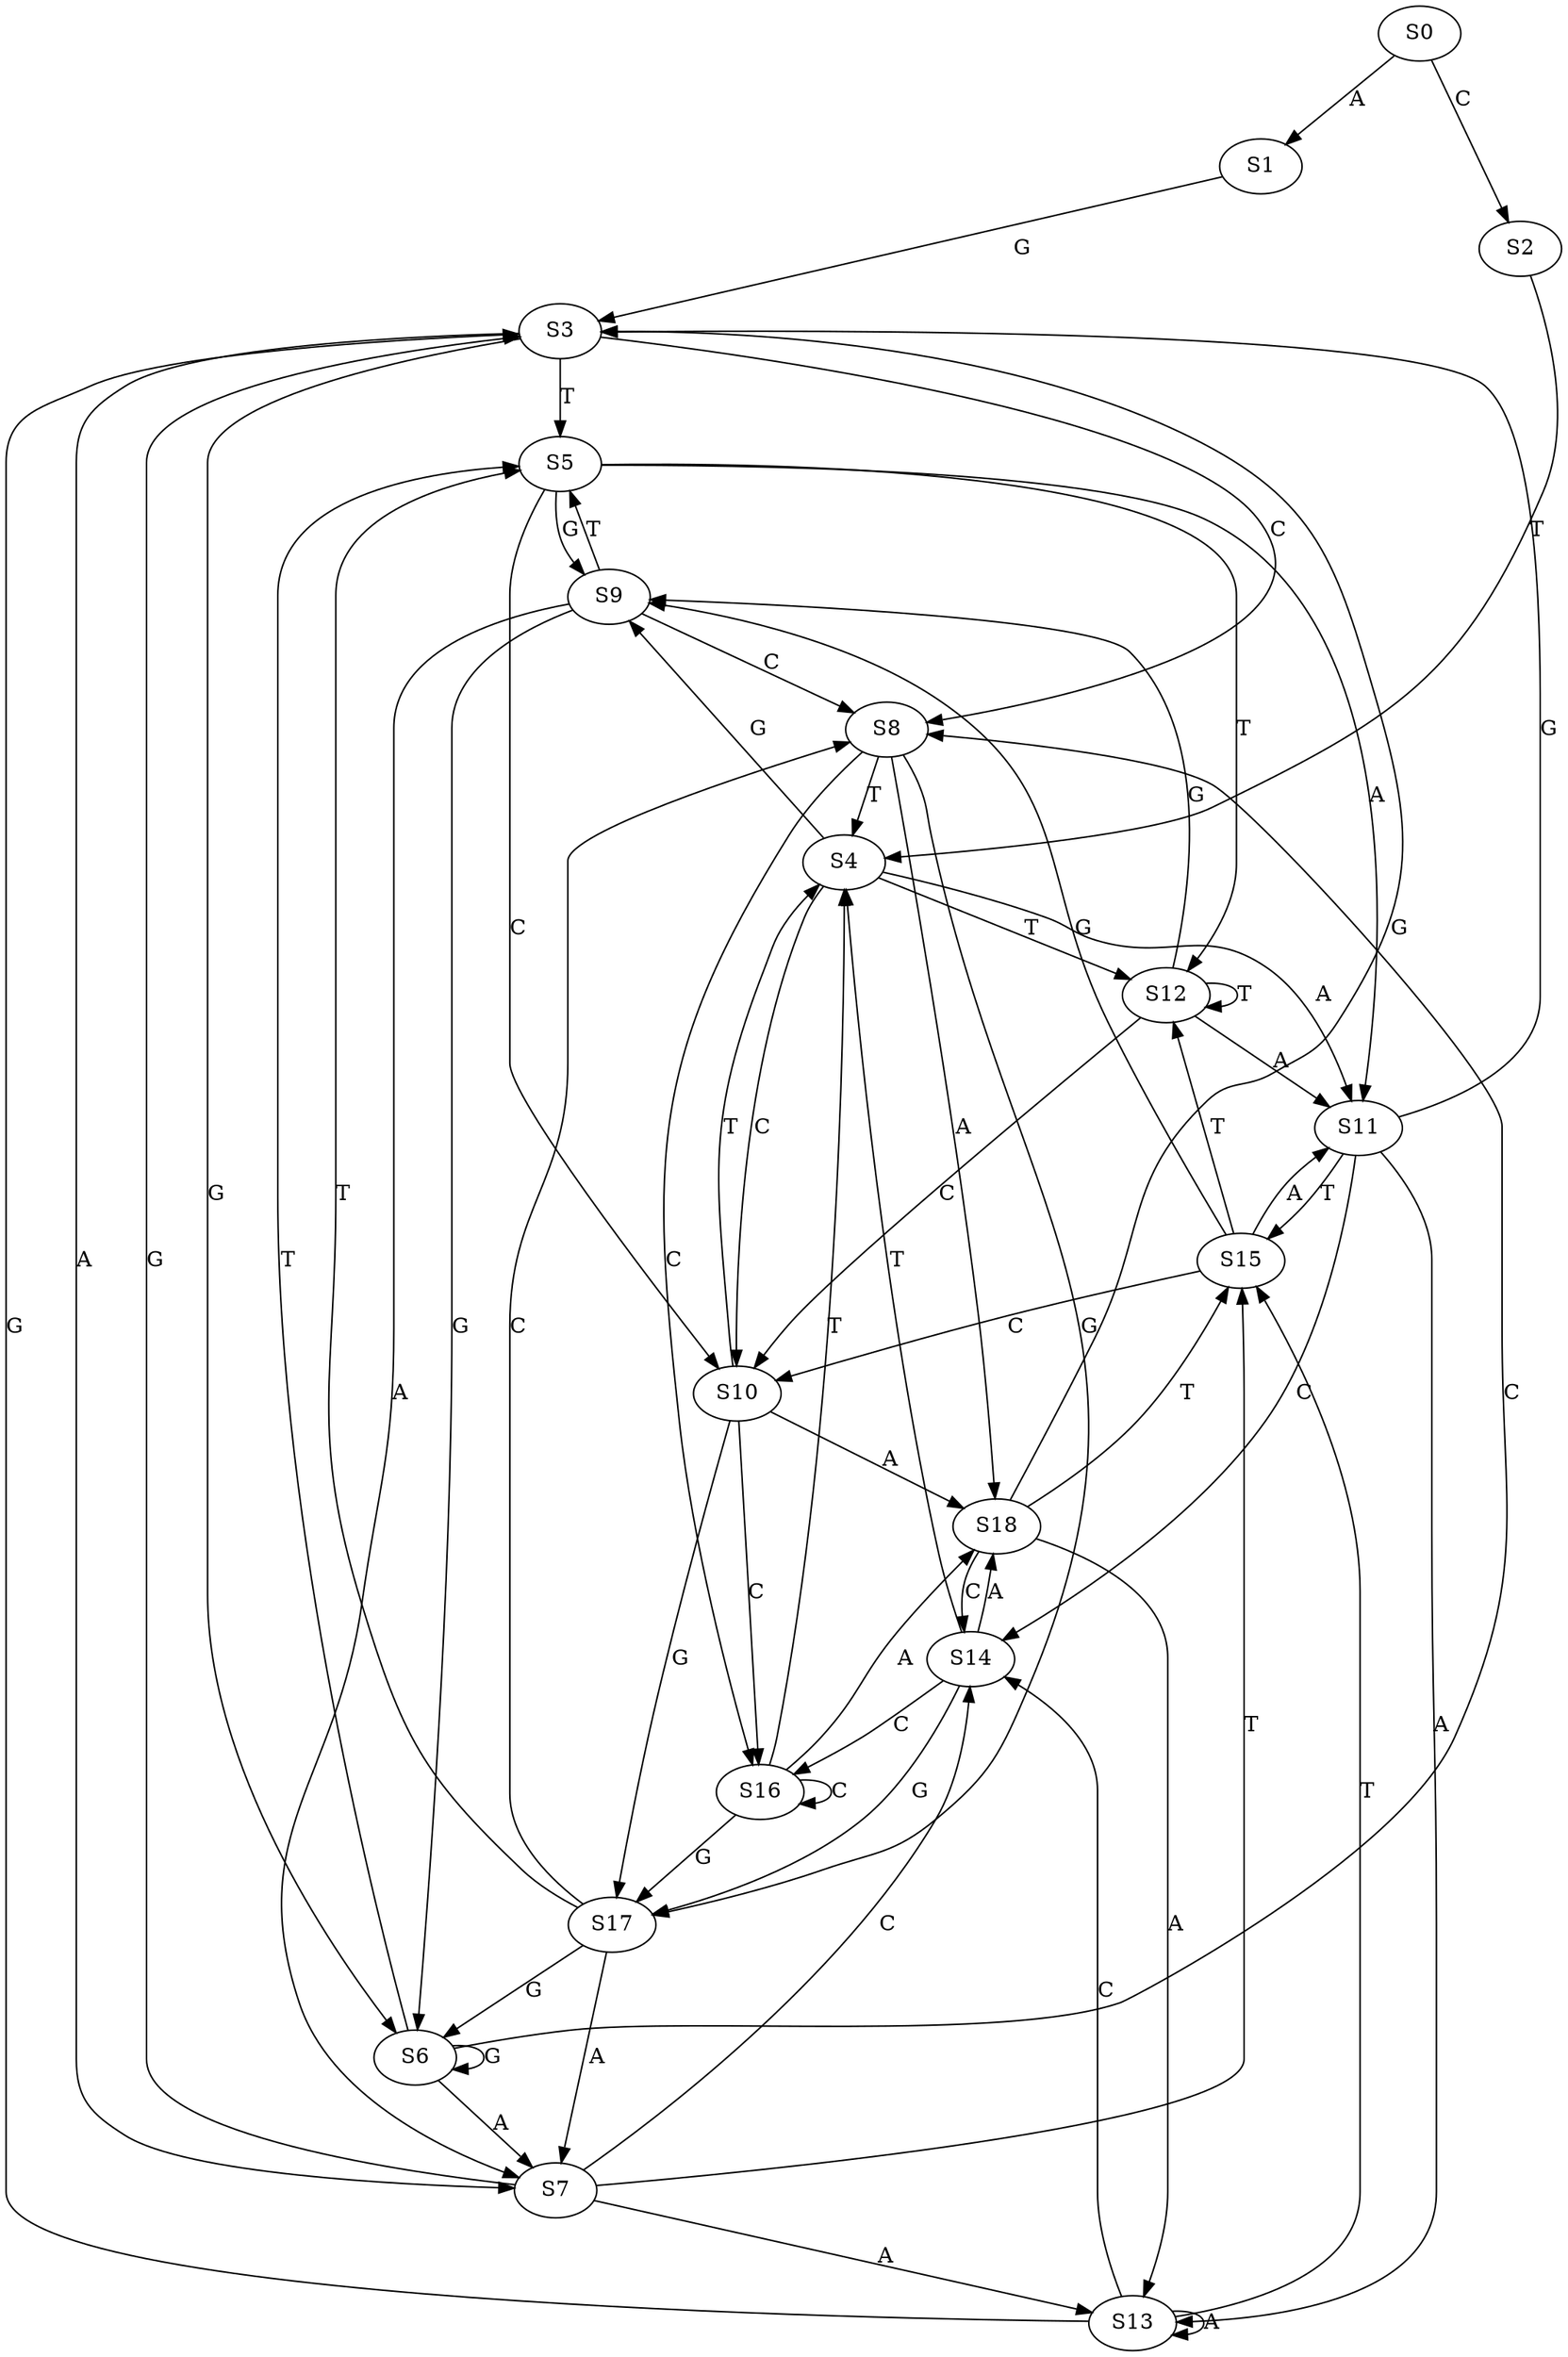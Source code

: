 strict digraph  {
	S0 -> S1 [ label = A ];
	S0 -> S2 [ label = C ];
	S1 -> S3 [ label = G ];
	S2 -> S4 [ label = T ];
	S3 -> S5 [ label = T ];
	S3 -> S6 [ label = G ];
	S3 -> S7 [ label = A ];
	S3 -> S8 [ label = C ];
	S4 -> S9 [ label = G ];
	S4 -> S10 [ label = C ];
	S4 -> S11 [ label = A ];
	S4 -> S12 [ label = T ];
	S5 -> S11 [ label = A ];
	S5 -> S10 [ label = C ];
	S5 -> S9 [ label = G ];
	S5 -> S12 [ label = T ];
	S6 -> S7 [ label = A ];
	S6 -> S5 [ label = T ];
	S6 -> S6 [ label = G ];
	S6 -> S8 [ label = C ];
	S7 -> S3 [ label = G ];
	S7 -> S13 [ label = A ];
	S7 -> S14 [ label = C ];
	S7 -> S15 [ label = T ];
	S8 -> S16 [ label = C ];
	S8 -> S4 [ label = T ];
	S8 -> S17 [ label = G ];
	S8 -> S18 [ label = A ];
	S9 -> S7 [ label = A ];
	S9 -> S5 [ label = T ];
	S9 -> S8 [ label = C ];
	S9 -> S6 [ label = G ];
	S10 -> S4 [ label = T ];
	S10 -> S17 [ label = G ];
	S10 -> S16 [ label = C ];
	S10 -> S18 [ label = A ];
	S11 -> S3 [ label = G ];
	S11 -> S15 [ label = T ];
	S11 -> S13 [ label = A ];
	S11 -> S14 [ label = C ];
	S12 -> S10 [ label = C ];
	S12 -> S9 [ label = G ];
	S12 -> S12 [ label = T ];
	S12 -> S11 [ label = A ];
	S13 -> S15 [ label = T ];
	S13 -> S14 [ label = C ];
	S13 -> S3 [ label = G ];
	S13 -> S13 [ label = A ];
	S14 -> S18 [ label = A ];
	S14 -> S4 [ label = T ];
	S14 -> S16 [ label = C ];
	S14 -> S17 [ label = G ];
	S15 -> S11 [ label = A ];
	S15 -> S10 [ label = C ];
	S15 -> S12 [ label = T ];
	S15 -> S9 [ label = G ];
	S16 -> S17 [ label = G ];
	S16 -> S16 [ label = C ];
	S16 -> S18 [ label = A ];
	S16 -> S4 [ label = T ];
	S17 -> S6 [ label = G ];
	S17 -> S5 [ label = T ];
	S17 -> S7 [ label = A ];
	S17 -> S8 [ label = C ];
	S18 -> S3 [ label = G ];
	S18 -> S15 [ label = T ];
	S18 -> S14 [ label = C ];
	S18 -> S13 [ label = A ];
}
